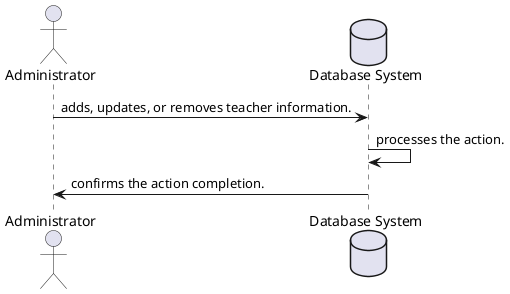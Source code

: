@startuml
actor Administrator
database "Database System" as DatabaseSystem
Administrator -> DatabaseSystem: adds, updates, or removes teacher information.
DatabaseSystem -> DatabaseSystem: processes the action.
DatabaseSystem -> Administrator: confirms the action completion.
@enduml
